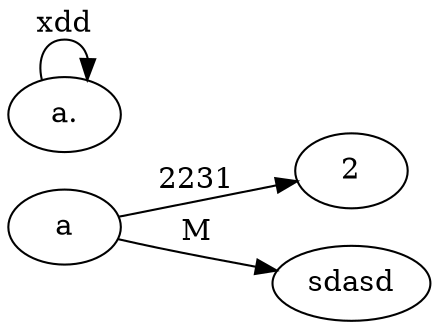 digraph Graf {
	rankdir=LR size=40
	1 [label=a]
	1 -> 3 [label=2231]
	1 -> 4 [label=M]
	2 [label="a."]
	2 -> 2 [label=xdd]
	3 [label=2]
	4 [label=sdasd]
}
